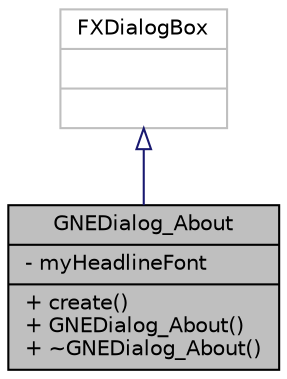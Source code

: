 digraph "GNEDialog_About"
{
  edge [fontname="Helvetica",fontsize="10",labelfontname="Helvetica",labelfontsize="10"];
  node [fontname="Helvetica",fontsize="10",shape=record];
  Node2 [label="{GNEDialog_About\n|- myHeadlineFont\l|+ create()\l+ GNEDialog_About()\l+ ~GNEDialog_About()\l}",height=0.2,width=0.4,color="black", fillcolor="grey75", style="filled", fontcolor="black"];
  Node3 -> Node2 [dir="back",color="midnightblue",fontsize="10",style="solid",arrowtail="onormal",fontname="Helvetica"];
  Node3 [label="{FXDialogBox\n||}",height=0.2,width=0.4,color="grey75", fillcolor="white", style="filled"];
}
